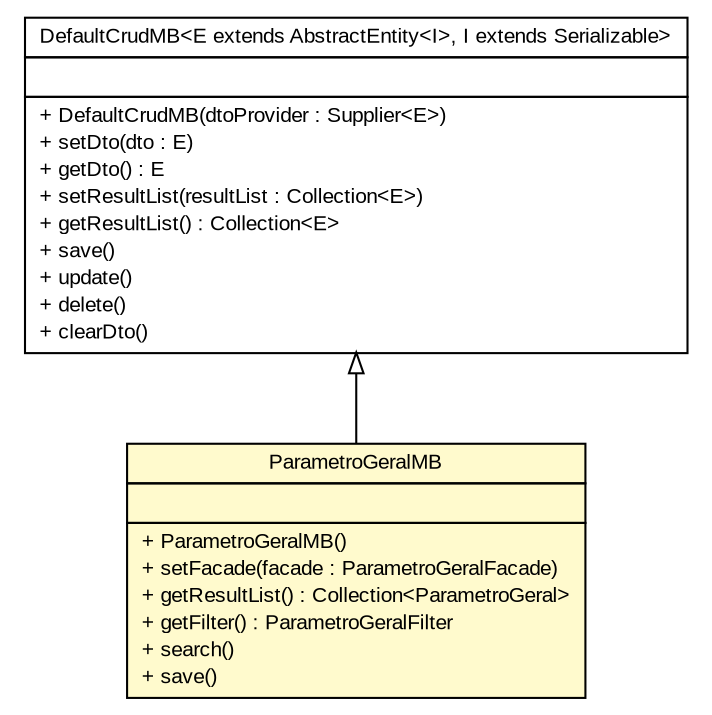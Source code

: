 #!/usr/local/bin/dot
#
# Class diagram 
# Generated by UMLGraph version R5_6 (http://www.umlgraph.org/)
#

digraph G {
	edge [fontname="arial",fontsize=10,labelfontname="arial",labelfontsize=10];
	node [fontname="arial",fontsize=10,shape=plaintext];
	nodesep=0.25;
	ranksep=0.5;
	// br.gov.to.sefaz.presentation.managedbean.impl.DefaultCrudMB<E extends br.gov.to.sefaz.persistence.entity.AbstractEntity<I>, I extends java.io.Serializable>
	c550203 [label=<<table title="br.gov.to.sefaz.presentation.managedbean.impl.DefaultCrudMB" border="0" cellborder="1" cellspacing="0" cellpadding="2" port="p" href="../../presentation/managedbean/impl/DefaultCrudMB.html">
		<tr><td><table border="0" cellspacing="0" cellpadding="1">
<tr><td align="center" balign="center"> DefaultCrudMB&lt;E extends AbstractEntity&lt;I&gt;, I extends Serializable&gt; </td></tr>
		</table></td></tr>
		<tr><td><table border="0" cellspacing="0" cellpadding="1">
<tr><td align="left" balign="left">  </td></tr>
		</table></td></tr>
		<tr><td><table border="0" cellspacing="0" cellpadding="1">
<tr><td align="left" balign="left"> + DefaultCrudMB(dtoProvider : Supplier&lt;E&gt;) </td></tr>
<tr><td align="left" balign="left"> + setDto(dto : E) </td></tr>
<tr><td align="left" balign="left"> + getDto() : E </td></tr>
<tr><td align="left" balign="left"> + setResultList(resultList : Collection&lt;E&gt;) </td></tr>
<tr><td align="left" balign="left"> + getResultList() : Collection&lt;E&gt; </td></tr>
<tr><td align="left" balign="left"> + save() </td></tr>
<tr><td align="left" balign="left"> + update() </td></tr>
<tr><td align="left" balign="left"> + delete() </td></tr>
<tr><td align="left" balign="left"> + clearDto() </td></tr>
		</table></td></tr>
		</table>>, URL="../../presentation/managedbean/impl/DefaultCrudMB.html", fontname="arial", fontcolor="black", fontsize=10.0];
	// br.gov.to.sefaz.par.managebean.ParametroGeralMB
	c550606 [label=<<table title="br.gov.to.sefaz.par.managebean.ParametroGeralMB" border="0" cellborder="1" cellspacing="0" cellpadding="2" port="p" bgcolor="lemonChiffon" href="./ParametroGeralMB.html">
		<tr><td><table border="0" cellspacing="0" cellpadding="1">
<tr><td align="center" balign="center"> ParametroGeralMB </td></tr>
		</table></td></tr>
		<tr><td><table border="0" cellspacing="0" cellpadding="1">
<tr><td align="left" balign="left">  </td></tr>
		</table></td></tr>
		<tr><td><table border="0" cellspacing="0" cellpadding="1">
<tr><td align="left" balign="left"> + ParametroGeralMB() </td></tr>
<tr><td align="left" balign="left"> + setFacade(facade : ParametroGeralFacade) </td></tr>
<tr><td align="left" balign="left"> + getResultList() : Collection&lt;ParametroGeral&gt; </td></tr>
<tr><td align="left" balign="left"> + getFilter() : ParametroGeralFilter </td></tr>
<tr><td align="left" balign="left"> + search() </td></tr>
<tr><td align="left" balign="left"> + save() </td></tr>
		</table></td></tr>
		</table>>, URL="./ParametroGeralMB.html", fontname="arial", fontcolor="black", fontsize=10.0];
	//br.gov.to.sefaz.par.managebean.ParametroGeralMB extends br.gov.to.sefaz.presentation.managedbean.impl.DefaultCrudMB<br.gov.to.sefaz.par.gestao.persistence.entity.ParametroGeral, java.lang.Integer>
	c550203:p -> c550606:p [dir=back,arrowtail=empty];
}

